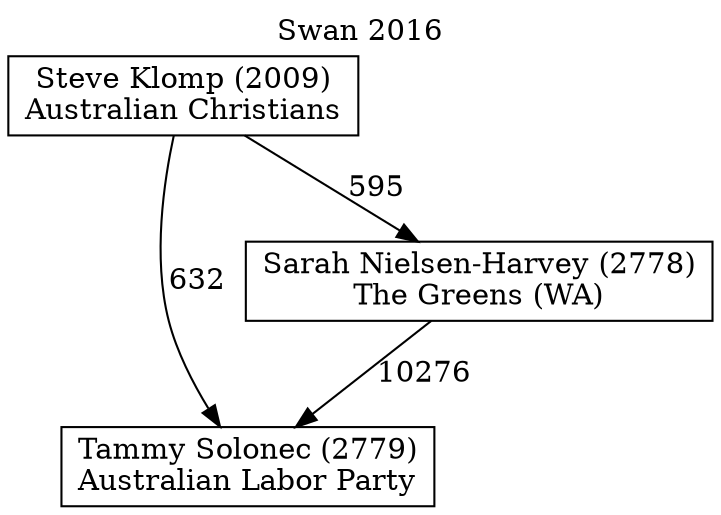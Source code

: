 // House preference flow
digraph "Tammy Solonec (2779)_Swan_2016" {
	graph [label="Swan 2016" labelloc=t mclimit=10]
	node [shape=box]
	"Tammy Solonec (2779)" [label="Tammy Solonec (2779)
Australian Labor Party"]
	"Sarah Nielsen-Harvey (2778)" [label="Sarah Nielsen-Harvey (2778)
The Greens (WA)"]
	"Steve Klomp (2009)" [label="Steve Klomp (2009)
Australian Christians"]
	"Sarah Nielsen-Harvey (2778)" -> "Tammy Solonec (2779)" [label=10276]
	"Steve Klomp (2009)" -> "Sarah Nielsen-Harvey (2778)" [label=595]
	"Steve Klomp (2009)" -> "Tammy Solonec (2779)" [label=632]
}
